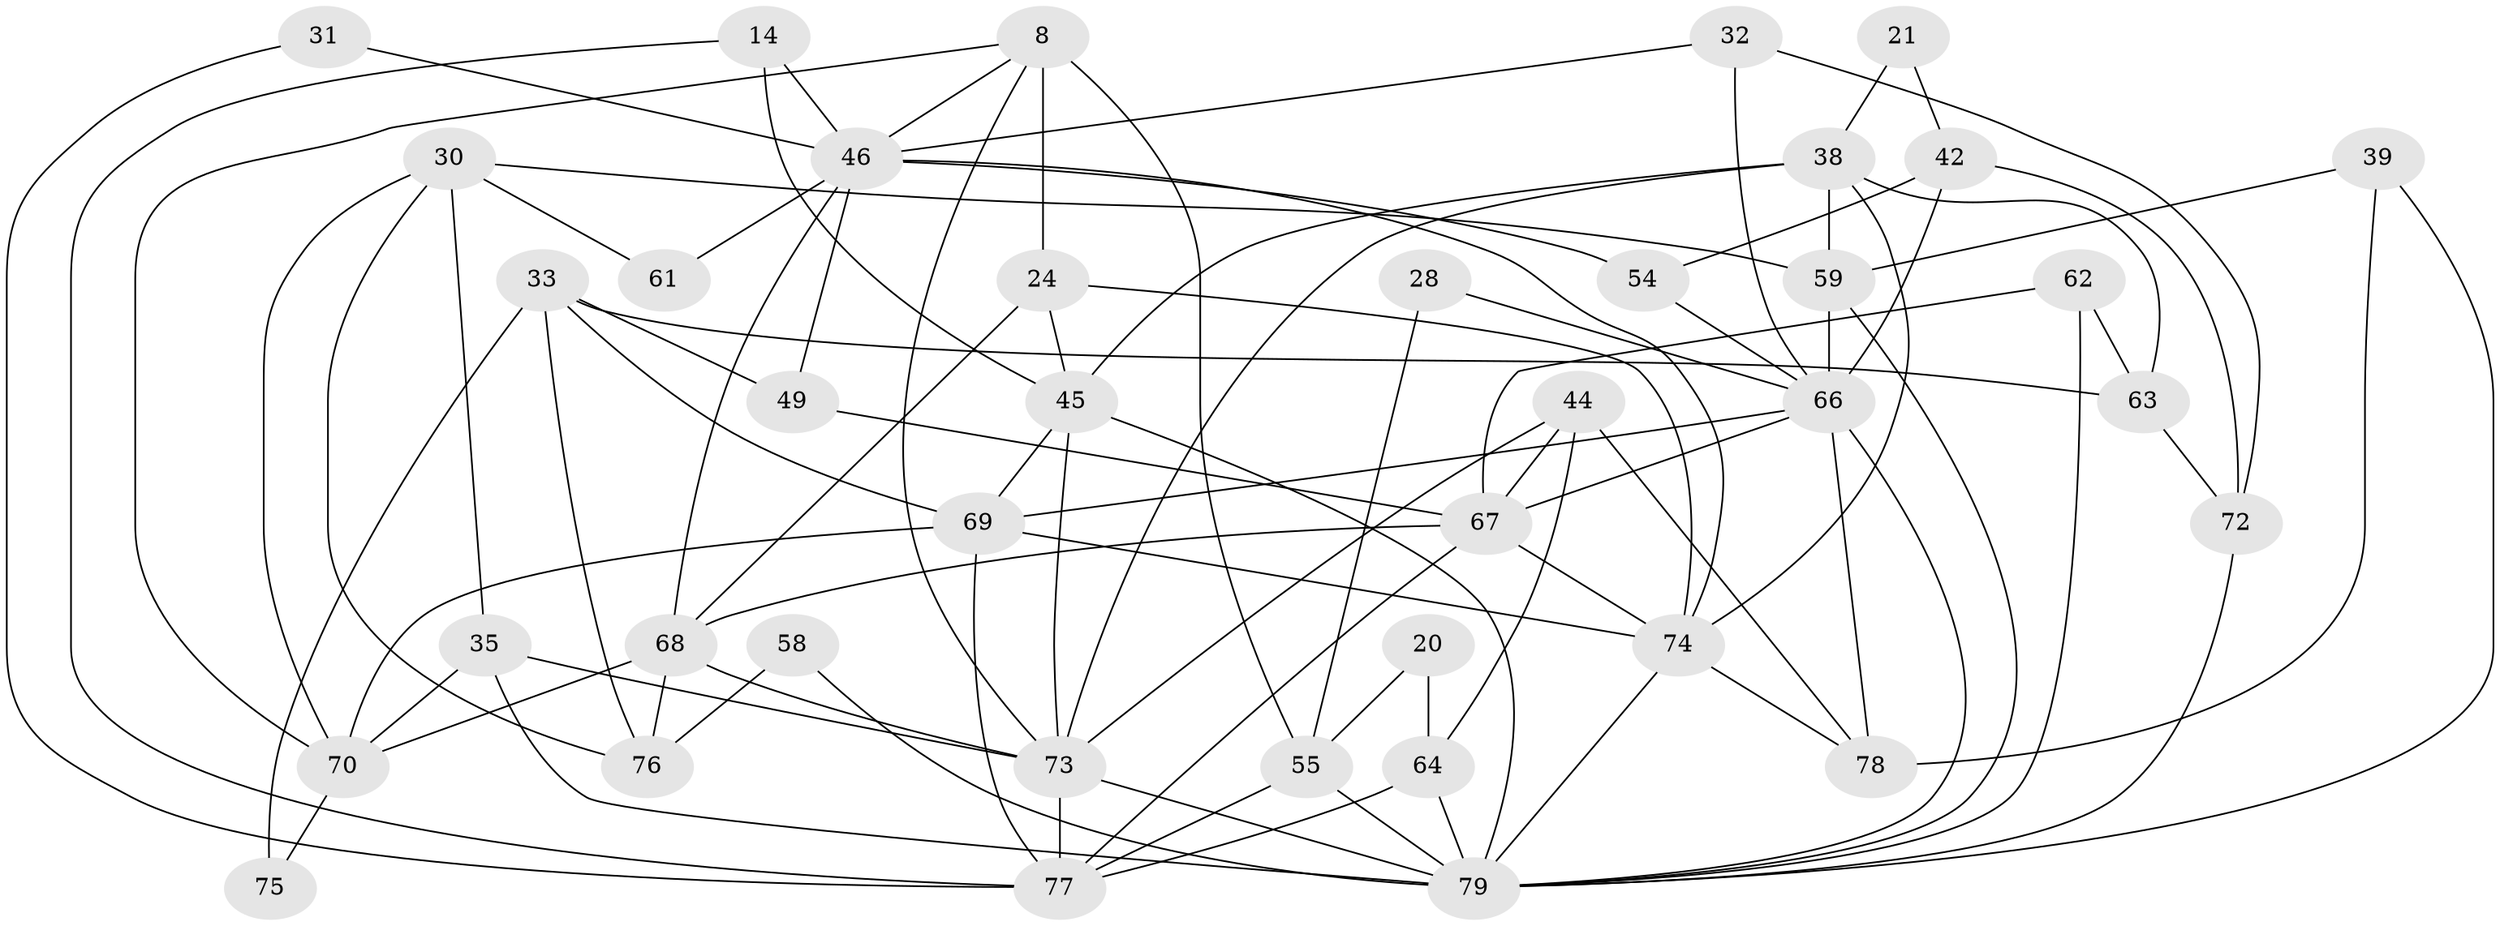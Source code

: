 // original degree distribution, {7: 0.012658227848101266, 5: 0.25316455696202533, 6: 0.0759493670886076, 3: 0.2911392405063291, 4: 0.24050632911392406, 2: 0.11392405063291139, 10: 0.012658227848101266}
// Generated by graph-tools (version 1.1) at 2025/48/03/09/25 04:48:55]
// undirected, 39 vertices, 91 edges
graph export_dot {
graph [start="1"]
  node [color=gray90,style=filled];
  8 [super="+1"];
  14;
  20;
  21;
  24;
  28;
  30 [super="+13"];
  31;
  32;
  33 [super="+6"];
  35;
  38 [super="+2"];
  39 [super="+26"];
  42 [super="+29"];
  44 [super="+25"];
  45 [super="+37+10"];
  46;
  49;
  54;
  55 [super="+12+47"];
  58;
  59 [super="+11+57"];
  61;
  62;
  63 [super="+34"];
  64;
  66 [super="+65+22"];
  67 [super="+52+48+53"];
  68 [super="+18"];
  69 [super="+3"];
  70 [super="+60+56"];
  72;
  73 [super="+23+27+50+19"];
  74 [super="+7+36"];
  75;
  76;
  77 [super="+41"];
  78 [super="+51"];
  79 [super="+15+71"];
  8 -- 24 [weight=2];
  8 -- 70;
  8 -- 55 [weight=3];
  8 -- 46;
  8 -- 73 [weight=2];
  14 -- 77;
  14 -- 46;
  14 -- 45;
  20 -- 64;
  20 -- 55;
  21 -- 42;
  21 -- 38;
  24 -- 74;
  24 -- 45 [weight=2];
  24 -- 68;
  28 -- 66;
  28 -- 55;
  30 -- 35 [weight=2];
  30 -- 61;
  30 -- 59;
  30 -- 76;
  30 -- 70;
  31 -- 46;
  31 -- 77;
  32 -- 46;
  32 -- 72;
  32 -- 66;
  33 -- 49;
  33 -- 69 [weight=2];
  33 -- 75;
  33 -- 76;
  33 -- 63;
  35 -- 79;
  35 -- 70;
  35 -- 73;
  38 -- 45 [weight=2];
  38 -- 63;
  38 -- 59;
  38 -- 74;
  38 -- 73 [weight=2];
  39 -- 78 [weight=2];
  39 -- 59 [weight=2];
  39 -- 79;
  42 -- 54 [weight=2];
  42 -- 72 [weight=2];
  42 -- 66;
  44 -- 64 [weight=2];
  44 -- 67;
  44 -- 73;
  44 -- 78;
  45 -- 69;
  45 -- 73 [weight=2];
  45 -- 79;
  46 -- 49;
  46 -- 54;
  46 -- 61;
  46 -- 68 [weight=2];
  46 -- 74;
  49 -- 67;
  54 -- 66;
  55 -- 79 [weight=3];
  55 -- 77;
  58 -- 76;
  58 -- 79;
  59 -- 66 [weight=2];
  59 -- 79;
  62 -- 67 [weight=3];
  62 -- 63;
  62 -- 79;
  63 -- 72;
  64 -- 77 [weight=2];
  64 -- 79;
  66 -- 69;
  66 -- 79 [weight=2];
  66 -- 67 [weight=2];
  66 -- 78 [weight=2];
  67 -- 68;
  67 -- 74;
  67 -- 77;
  68 -- 76;
  68 -- 73;
  68 -- 70;
  69 -- 77;
  69 -- 74;
  69 -- 70;
  70 -- 75;
  72 -- 79;
  73 -- 79 [weight=2];
  73 -- 77 [weight=2];
  74 -- 78;
  74 -- 79;
}
